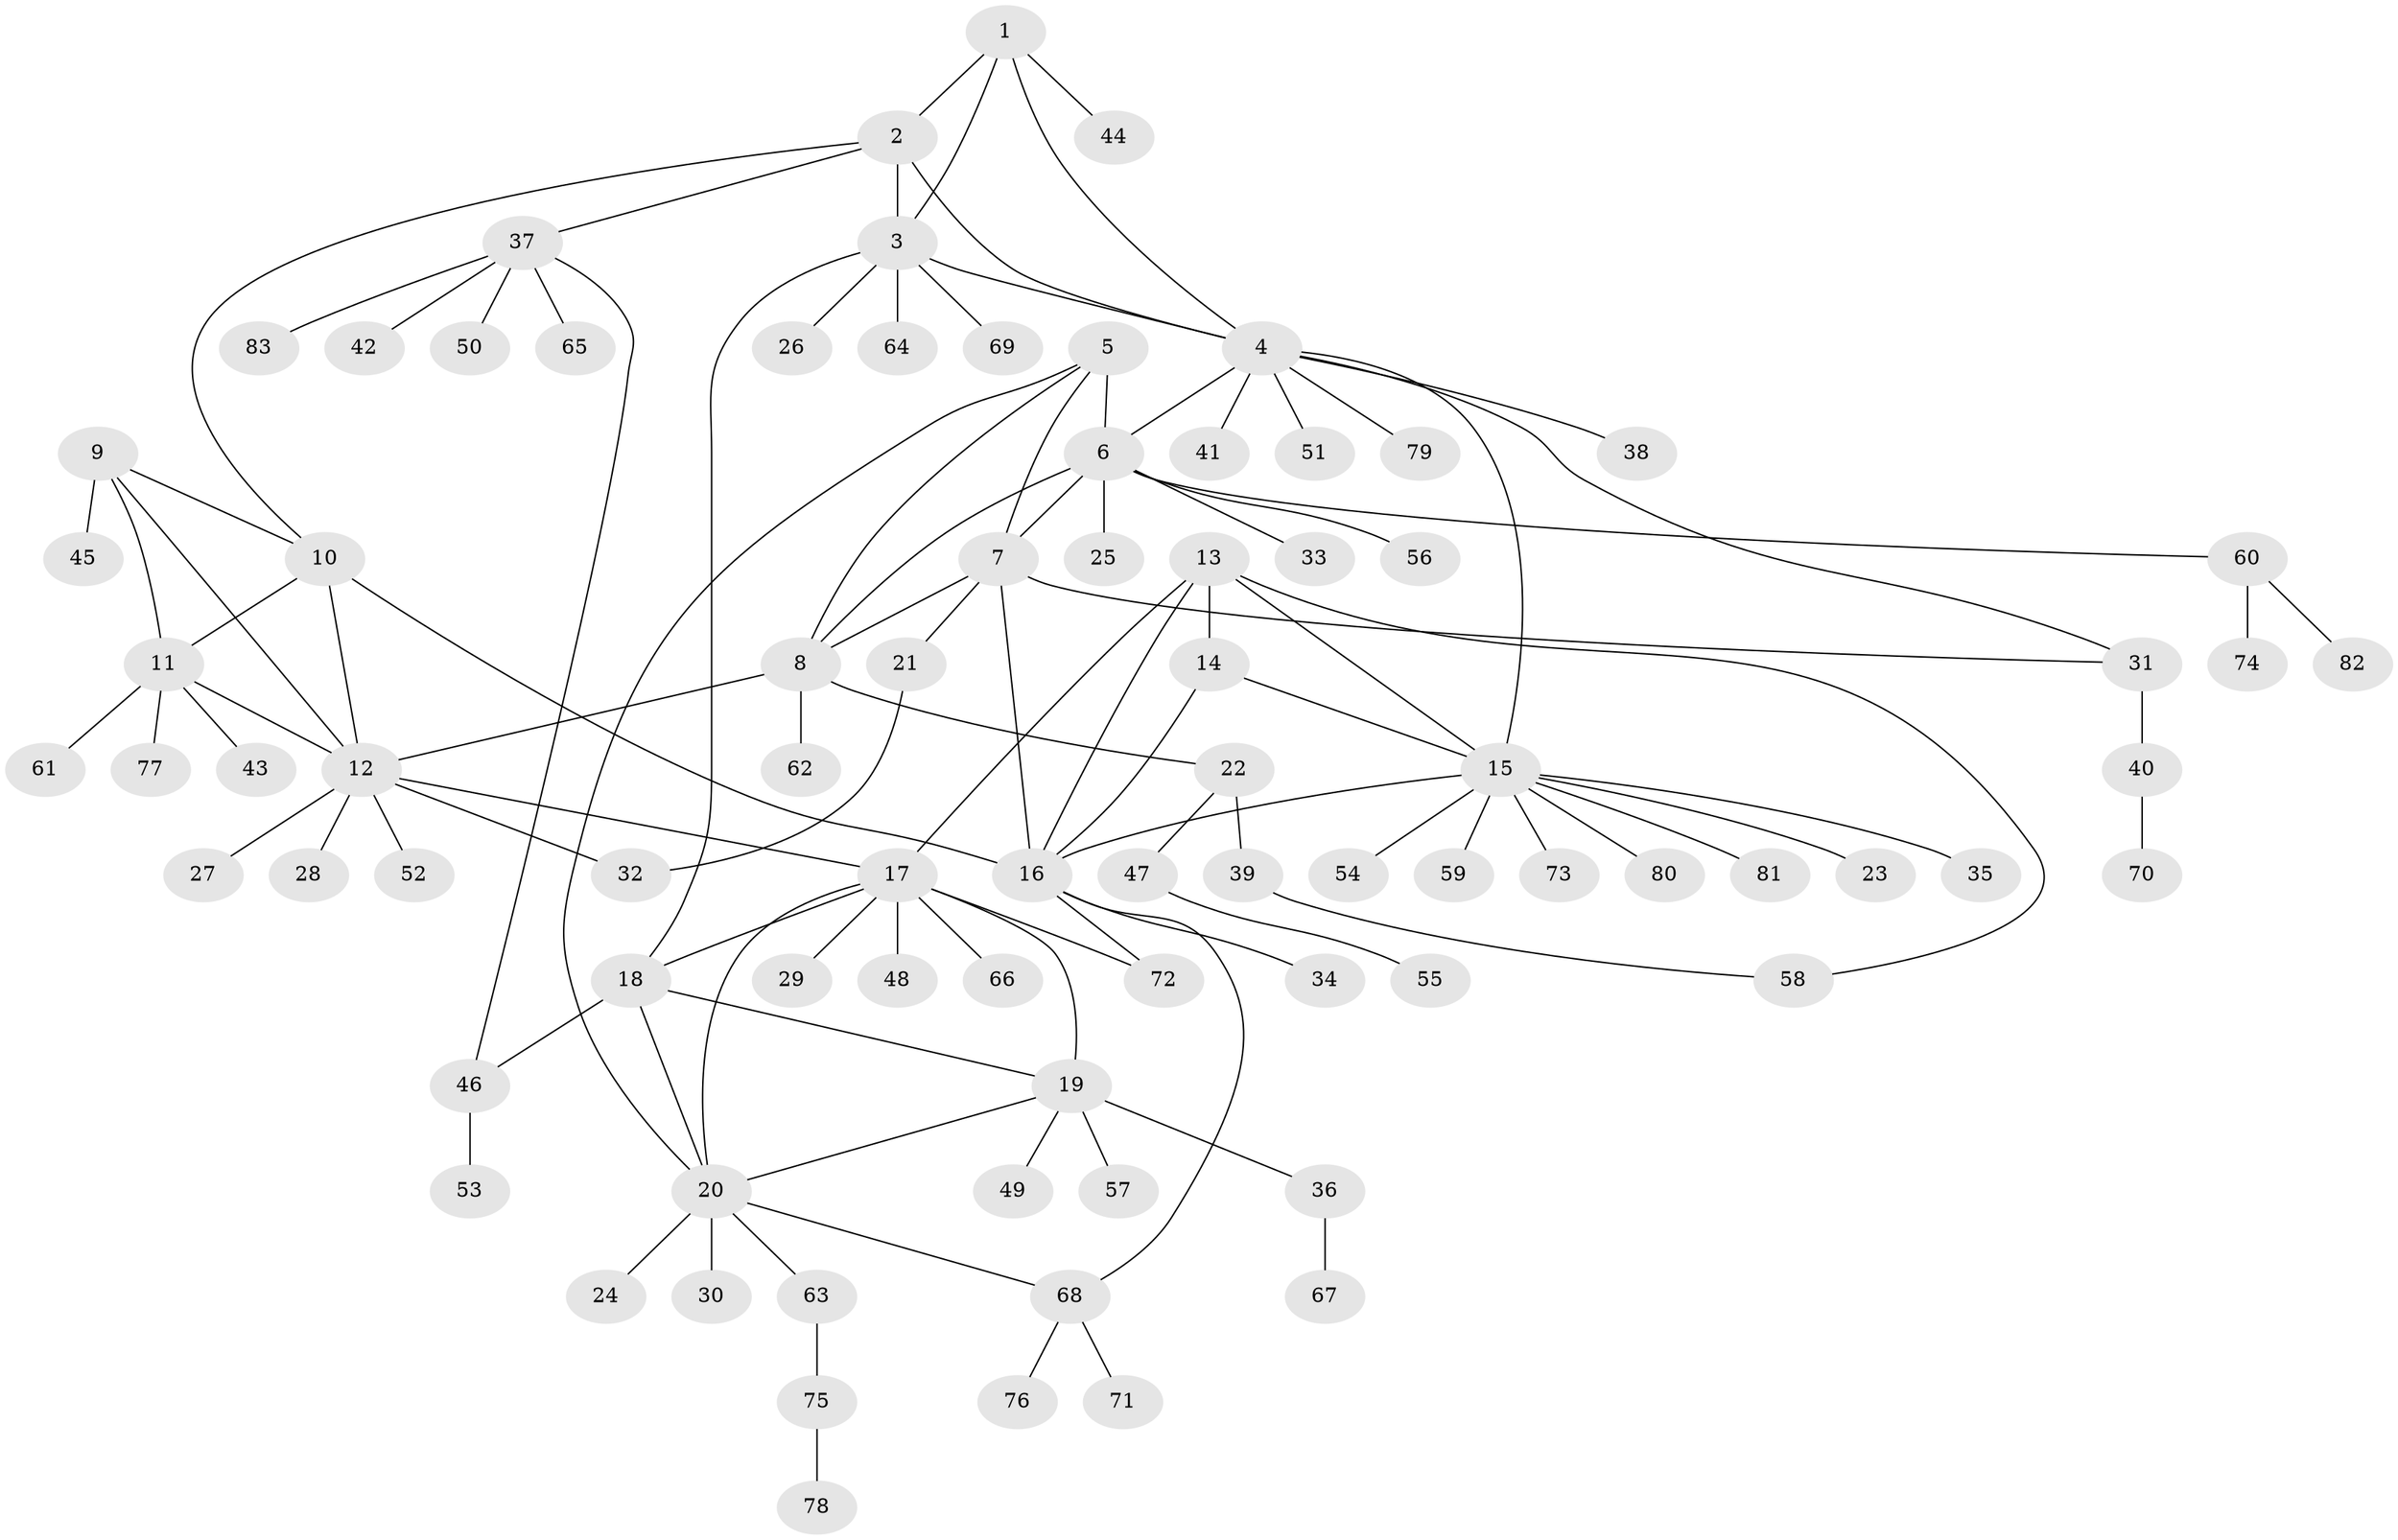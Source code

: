 // coarse degree distribution, {3: 0.078125, 11: 0.015625, 5: 0.0625, 8: 0.03125, 10: 0.015625, 4: 0.015625, 2: 0.09375, 15: 0.015625, 7: 0.046875, 1: 0.625}
// Generated by graph-tools (version 1.1) at 2025/52/02/27/25 19:52:15]
// undirected, 83 vertices, 109 edges
graph export_dot {
graph [start="1"]
  node [color=gray90,style=filled];
  1;
  2;
  3;
  4;
  5;
  6;
  7;
  8;
  9;
  10;
  11;
  12;
  13;
  14;
  15;
  16;
  17;
  18;
  19;
  20;
  21;
  22;
  23;
  24;
  25;
  26;
  27;
  28;
  29;
  30;
  31;
  32;
  33;
  34;
  35;
  36;
  37;
  38;
  39;
  40;
  41;
  42;
  43;
  44;
  45;
  46;
  47;
  48;
  49;
  50;
  51;
  52;
  53;
  54;
  55;
  56;
  57;
  58;
  59;
  60;
  61;
  62;
  63;
  64;
  65;
  66;
  67;
  68;
  69;
  70;
  71;
  72;
  73;
  74;
  75;
  76;
  77;
  78;
  79;
  80;
  81;
  82;
  83;
  1 -- 2;
  1 -- 3;
  1 -- 4;
  1 -- 44;
  2 -- 3;
  2 -- 4;
  2 -- 10;
  2 -- 37;
  3 -- 4;
  3 -- 18;
  3 -- 26;
  3 -- 64;
  3 -- 69;
  4 -- 6;
  4 -- 15;
  4 -- 31;
  4 -- 38;
  4 -- 41;
  4 -- 51;
  4 -- 79;
  5 -- 6;
  5 -- 7;
  5 -- 8;
  5 -- 20;
  6 -- 7;
  6 -- 8;
  6 -- 25;
  6 -- 33;
  6 -- 56;
  6 -- 60;
  7 -- 8;
  7 -- 16;
  7 -- 21;
  7 -- 31;
  8 -- 12;
  8 -- 22;
  8 -- 62;
  9 -- 10;
  9 -- 11;
  9 -- 12;
  9 -- 45;
  10 -- 11;
  10 -- 12;
  10 -- 16;
  11 -- 12;
  11 -- 43;
  11 -- 61;
  11 -- 77;
  12 -- 17;
  12 -- 27;
  12 -- 28;
  12 -- 32;
  12 -- 52;
  13 -- 14;
  13 -- 15;
  13 -- 16;
  13 -- 17;
  13 -- 58;
  14 -- 15;
  14 -- 16;
  15 -- 16;
  15 -- 23;
  15 -- 35;
  15 -- 54;
  15 -- 59;
  15 -- 73;
  15 -- 80;
  15 -- 81;
  16 -- 34;
  16 -- 68;
  16 -- 72;
  17 -- 18;
  17 -- 19;
  17 -- 20;
  17 -- 29;
  17 -- 48;
  17 -- 66;
  17 -- 72;
  18 -- 19;
  18 -- 20;
  18 -- 46;
  19 -- 20;
  19 -- 36;
  19 -- 49;
  19 -- 57;
  20 -- 24;
  20 -- 30;
  20 -- 63;
  20 -- 68;
  21 -- 32;
  22 -- 39;
  22 -- 47;
  31 -- 40;
  36 -- 67;
  37 -- 42;
  37 -- 46;
  37 -- 50;
  37 -- 65;
  37 -- 83;
  39 -- 58;
  40 -- 70;
  46 -- 53;
  47 -- 55;
  60 -- 74;
  60 -- 82;
  63 -- 75;
  68 -- 71;
  68 -- 76;
  75 -- 78;
}
